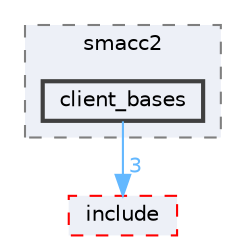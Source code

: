 digraph "smacc2/src/smacc2/client_bases"
{
 // LATEX_PDF_SIZE
  bgcolor="transparent";
  edge [fontname=Helvetica,fontsize=10,labelfontname=Helvetica,labelfontsize=10];
  node [fontname=Helvetica,fontsize=10,shape=box,height=0.2,width=0.4];
  compound=true
  subgraph clusterdir_d064f64d61eddaf52fbd9629e62dee64 {
    graph [ bgcolor="#edf0f7", pencolor="grey50", label="smacc2", fontname=Helvetica,fontsize=10 style="filled,dashed", URL="dir_d064f64d61eddaf52fbd9629e62dee64.html",tooltip=""]
  dir_5904af747861e04c56dd6ed3ec2c1e19 [label="client_bases", fillcolor="#edf0f7", color="grey25", style="filled,bold", URL="dir_5904af747861e04c56dd6ed3ec2c1e19.html",tooltip=""];
  }
  dir_5fef5a32272069bfe3b905c0adef3223 [label="include", fillcolor="#edf0f7", color="red", style="filled,dashed", URL="dir_5fef5a32272069bfe3b905c0adef3223.html",tooltip=""];
  dir_5904af747861e04c56dd6ed3ec2c1e19->dir_5fef5a32272069bfe3b905c0adef3223 [headlabel="3", labeldistance=1.5 headhref="dir_000002_000018.html" color="steelblue1" fontcolor="steelblue1"];
}
